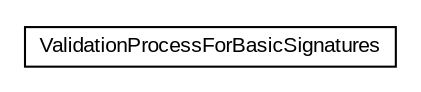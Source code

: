 #!/usr/local/bin/dot
#
# Class diagram 
# Generated by UMLGraph version R5_6-24-gf6e263 (http://www.umlgraph.org/)
#

digraph G {
	edge [fontname="arial",fontsize=10,labelfontname="arial",labelfontsize=10];
	node [fontname="arial",fontsize=10,shape=plaintext];
	nodesep=0.25;
	ranksep=0.5;
	// eu.europa.esig.dss.validation.process.vpfbs.ValidationProcessForBasicSignatures
	c51693 [label=<<table title="eu.europa.esig.dss.validation.process.vpfbs.ValidationProcessForBasicSignatures" border="0" cellborder="1" cellspacing="0" cellpadding="2" port="p" href="./ValidationProcessForBasicSignatures.html">
		<tr><td><table border="0" cellspacing="0" cellpadding="1">
<tr><td align="center" balign="center"> ValidationProcessForBasicSignatures </td></tr>
		</table></td></tr>
		</table>>, URL="./ValidationProcessForBasicSignatures.html", fontname="arial", fontcolor="black", fontsize=10.0];
}

